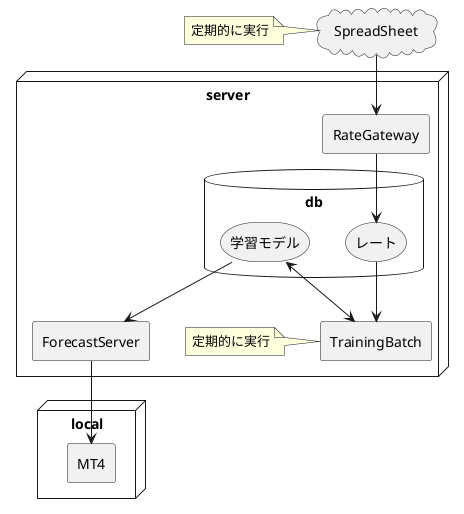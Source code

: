 @startuml bin-option-rust

cloud gas [
    SpreadSheet
]
note left of gas
定期的に実行
end note

node server {
    database db {
        storage models [
            学習モデル
        ]
        storage rates [
            レート
        ]
    }

    agent ForecastServer

    agent RateGateway

    agent TrainingBatch
    note left of TrainingBatch
    定期的に実行
    end note
}

node local {
    agent MT4
}

models --> ForecastServer
ForecastServer --> MT4

models <--> TrainingBatch
rates -->TrainingBatch

gas --> RateGateway
RateGateway --> rates

@enduml
